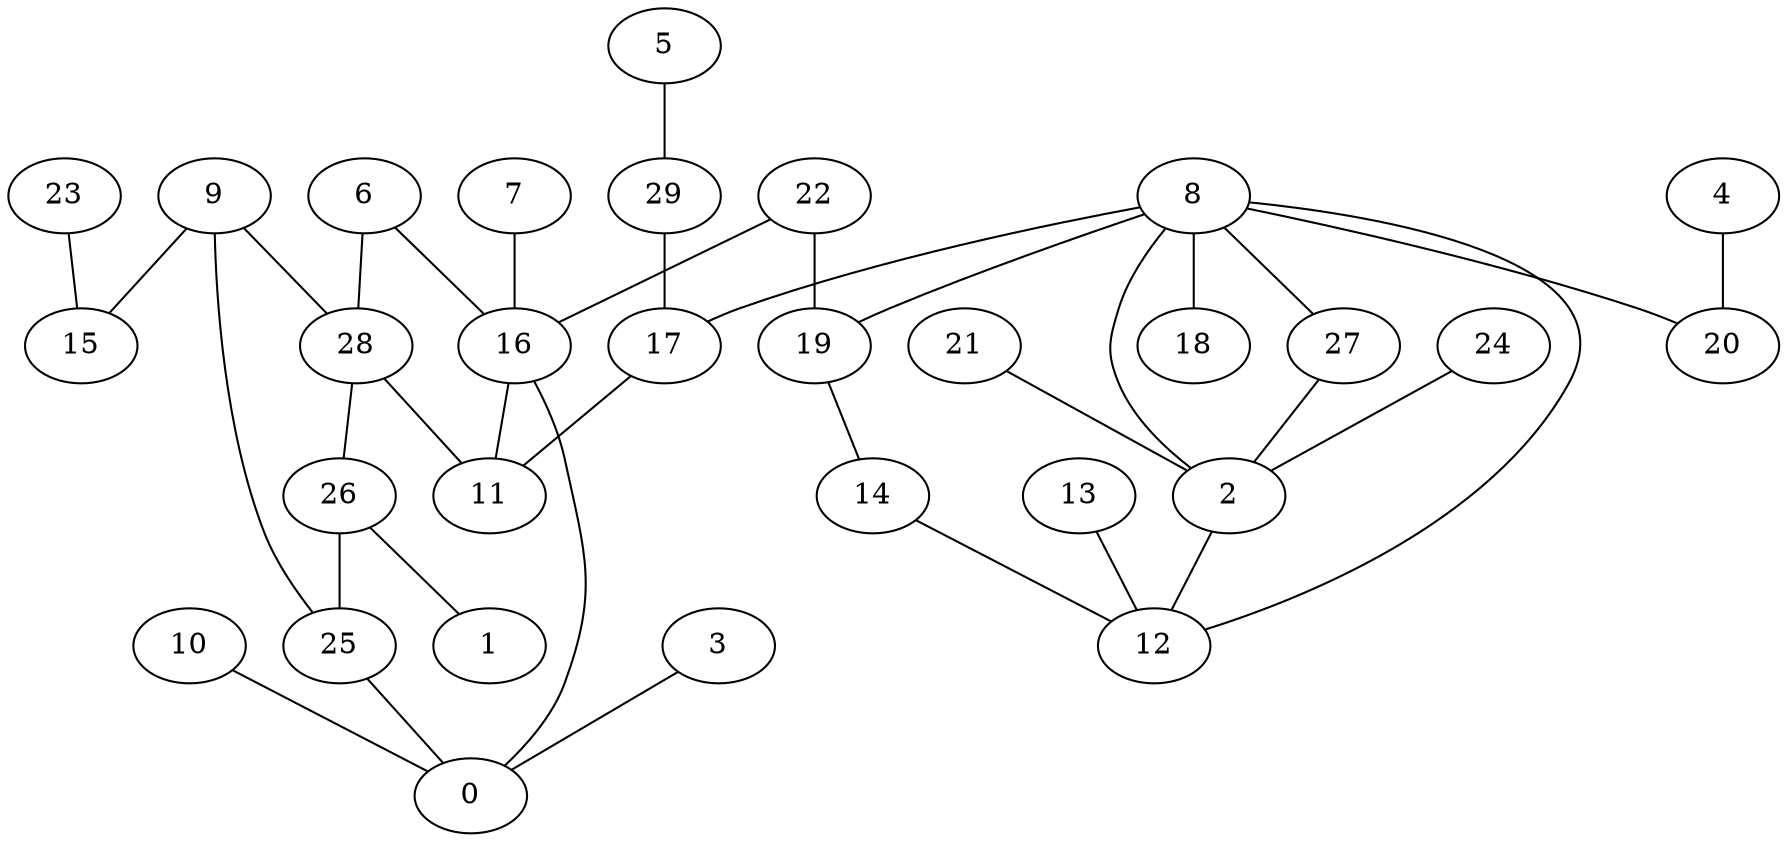 digraph GG_graph {

subgraph G_graph {
edge [color = black]
"22" -> "16" [dir = none]
"9" -> "15" [dir = none]
"9" -> "25" [dir = none]
"26" -> "1" [dir = none]
"14" -> "12" [dir = none]
"13" -> "12" [dir = none]
"29" -> "17" [dir = none]
"23" -> "15" [dir = none]
"21" -> "2" [dir = none]
"16" -> "0" [dir = none]
"16" -> "11" [dir = none]
"6" -> "28" [dir = none]
"3" -> "0" [dir = none]
"8" -> "18" [dir = none]
"8" -> "19" [dir = none]
"8" -> "20" [dir = none]
"8" -> "12" [dir = none]
"8" -> "27" [dir = none]
"8" -> "17" [dir = none]
"28" -> "26" [dir = none]
"28" -> "11" [dir = none]
"17" -> "11" [dir = none]
"24" -> "2" [dir = none]
"7" -> "16" [dir = none]
"10" -> "0" [dir = none]
"2" -> "12" [dir = none]
"25" -> "0" [dir = none]
"4" -> "20" [dir = none]
"5" -> "29" [dir = none]
"26" -> "25" [dir = none]
"19" -> "14" [dir = none]
"27" -> "2" [dir = none]
"22" -> "19" [dir = none]
"8" -> "2" [dir = none]
"6" -> "16" [dir = none]
"9" -> "28" [dir = none]
}

}
